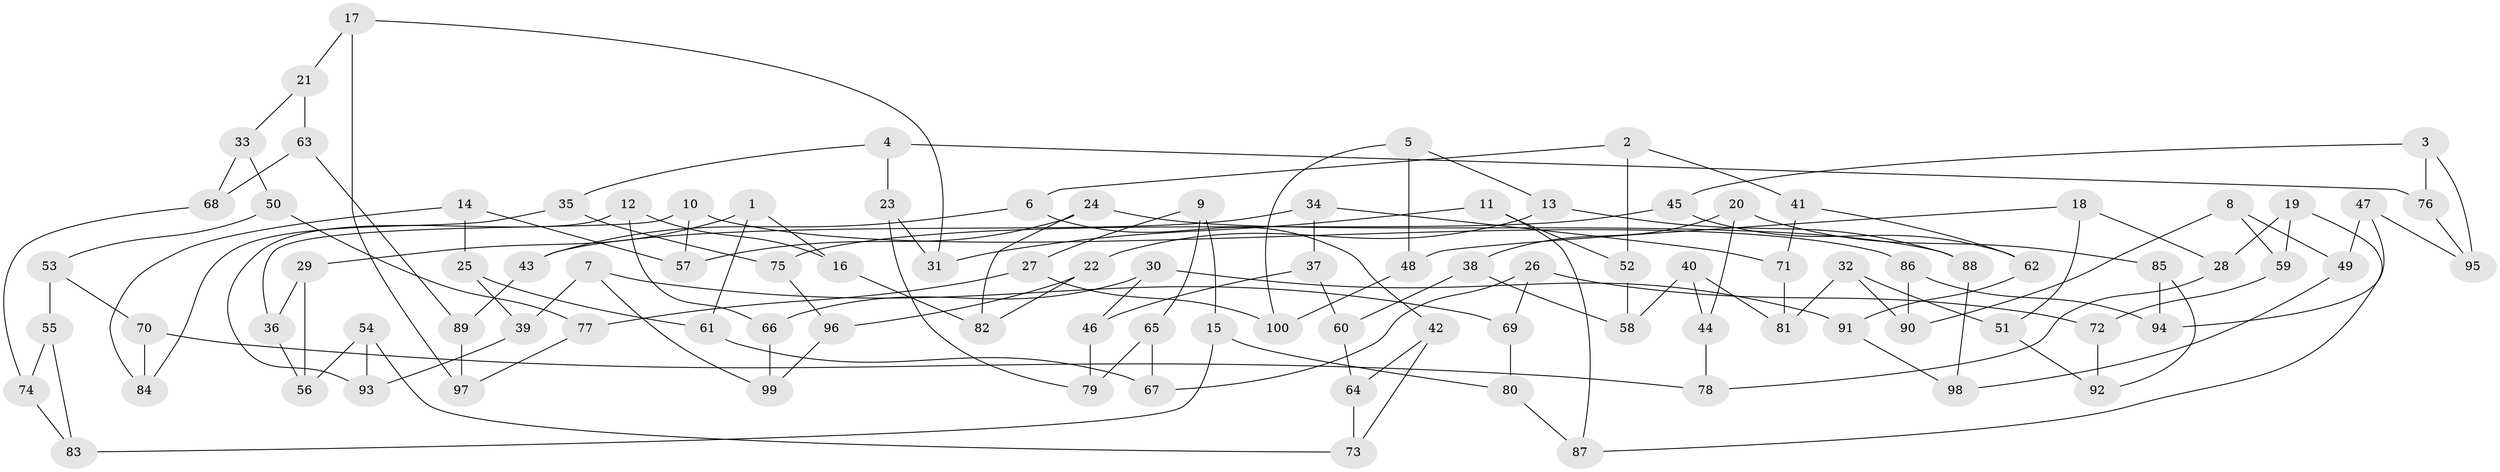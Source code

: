 // Generated by graph-tools (version 1.1) at 2025/39/02/21/25 10:39:00]
// undirected, 100 vertices, 150 edges
graph export_dot {
graph [start="1"]
  node [color=gray90,style=filled];
  1;
  2;
  3;
  4;
  5;
  6;
  7;
  8;
  9;
  10;
  11;
  12;
  13;
  14;
  15;
  16;
  17;
  18;
  19;
  20;
  21;
  22;
  23;
  24;
  25;
  26;
  27;
  28;
  29;
  30;
  31;
  32;
  33;
  34;
  35;
  36;
  37;
  38;
  39;
  40;
  41;
  42;
  43;
  44;
  45;
  46;
  47;
  48;
  49;
  50;
  51;
  52;
  53;
  54;
  55;
  56;
  57;
  58;
  59;
  60;
  61;
  62;
  63;
  64;
  65;
  66;
  67;
  68;
  69;
  70;
  71;
  72;
  73;
  74;
  75;
  76;
  77;
  78;
  79;
  80;
  81;
  82;
  83;
  84;
  85;
  86;
  87;
  88;
  89;
  90;
  91;
  92;
  93;
  94;
  95;
  96;
  97;
  98;
  99;
  100;
  1 -- 16;
  1 -- 61;
  1 -- 29;
  2 -- 52;
  2 -- 41;
  2 -- 6;
  3 -- 45;
  3 -- 95;
  3 -- 76;
  4 -- 76;
  4 -- 35;
  4 -- 23;
  5 -- 13;
  5 -- 48;
  5 -- 100;
  6 -- 42;
  6 -- 43;
  7 -- 99;
  7 -- 69;
  7 -- 39;
  8 -- 49;
  8 -- 59;
  8 -- 90;
  9 -- 27;
  9 -- 15;
  9 -- 65;
  10 -- 57;
  10 -- 86;
  10 -- 36;
  11 -- 31;
  11 -- 87;
  11 -- 52;
  12 -- 16;
  12 -- 66;
  12 -- 93;
  13 -- 88;
  13 -- 22;
  14 -- 84;
  14 -- 57;
  14 -- 25;
  15 -- 83;
  15 -- 80;
  16 -- 82;
  17 -- 21;
  17 -- 31;
  17 -- 97;
  18 -- 28;
  18 -- 51;
  18 -- 48;
  19 -- 87;
  19 -- 28;
  19 -- 59;
  20 -- 85;
  20 -- 44;
  20 -- 38;
  21 -- 63;
  21 -- 33;
  22 -- 82;
  22 -- 96;
  23 -- 31;
  23 -- 79;
  24 -- 57;
  24 -- 88;
  24 -- 82;
  25 -- 39;
  25 -- 61;
  26 -- 72;
  26 -- 69;
  26 -- 67;
  27 -- 100;
  27 -- 77;
  28 -- 78;
  29 -- 36;
  29 -- 56;
  30 -- 91;
  30 -- 46;
  30 -- 66;
  32 -- 81;
  32 -- 90;
  32 -- 51;
  33 -- 68;
  33 -- 50;
  34 -- 43;
  34 -- 71;
  34 -- 37;
  35 -- 84;
  35 -- 75;
  36 -- 56;
  37 -- 46;
  37 -- 60;
  38 -- 60;
  38 -- 58;
  39 -- 93;
  40 -- 81;
  40 -- 58;
  40 -- 44;
  41 -- 62;
  41 -- 71;
  42 -- 64;
  42 -- 73;
  43 -- 89;
  44 -- 78;
  45 -- 62;
  45 -- 75;
  46 -- 79;
  47 -- 94;
  47 -- 49;
  47 -- 95;
  48 -- 100;
  49 -- 98;
  50 -- 77;
  50 -- 53;
  51 -- 92;
  52 -- 58;
  53 -- 70;
  53 -- 55;
  54 -- 73;
  54 -- 56;
  54 -- 93;
  55 -- 74;
  55 -- 83;
  59 -- 72;
  60 -- 64;
  61 -- 67;
  62 -- 91;
  63 -- 89;
  63 -- 68;
  64 -- 73;
  65 -- 79;
  65 -- 67;
  66 -- 99;
  68 -- 74;
  69 -- 80;
  70 -- 84;
  70 -- 78;
  71 -- 81;
  72 -- 92;
  74 -- 83;
  75 -- 96;
  76 -- 95;
  77 -- 97;
  80 -- 87;
  85 -- 92;
  85 -- 94;
  86 -- 94;
  86 -- 90;
  88 -- 98;
  89 -- 97;
  91 -- 98;
  96 -- 99;
}
